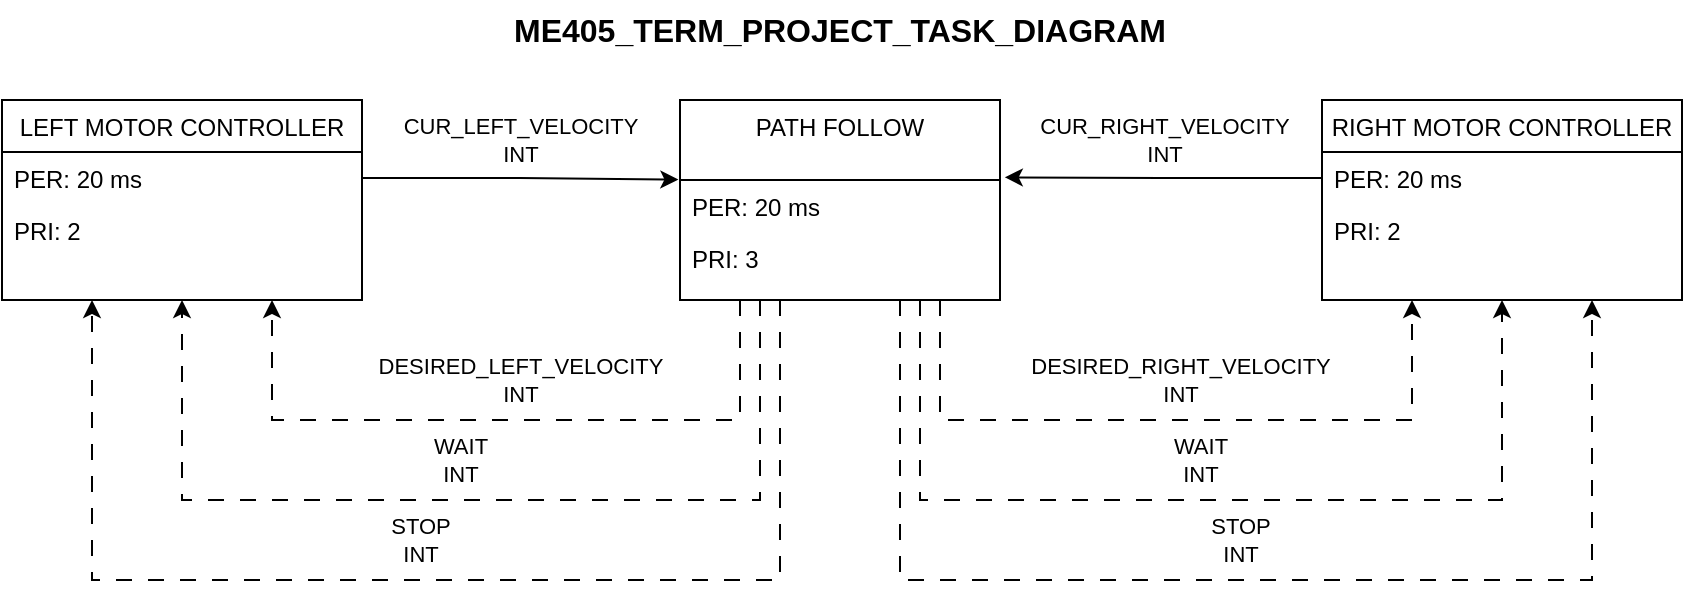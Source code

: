 <mxfile version="26.1.1">
  <diagram id="C5RBs43oDa-KdzZeNtuy" name="Page-1">
    <mxGraphModel dx="1584" dy="1133" grid="1" gridSize="10" guides="1" tooltips="1" connect="1" arrows="1" fold="1" page="1" pageScale="1" pageWidth="1169" pageHeight="827" math="0" shadow="0">
      <root>
        <mxCell id="WIyWlLk6GJQsqaUBKTNV-0" />
        <mxCell id="WIyWlLk6GJQsqaUBKTNV-1" parent="WIyWlLk6GJQsqaUBKTNV-0" />
        <mxCell id="OLBQN6s_IdL9KVqFqB7C-19" style="edgeStyle=orthogonalEdgeStyle;rounded=0;orthogonalLoop=1;jettySize=auto;html=1;entryX=0.25;entryY=1;entryDx=0;entryDy=0;dashed=1;dashPattern=8 8;" parent="WIyWlLk6GJQsqaUBKTNV-1" target="OLBQN6s_IdL9KVqFqB7C-2" edge="1">
          <mxGeometry relative="1" as="geometry">
            <Array as="points">
              <mxPoint x="490" y="320" />
              <mxPoint x="726" y="320" />
            </Array>
            <mxPoint x="490" y="260" as="sourcePoint" />
          </mxGeometry>
        </mxCell>
        <mxCell id="OLBQN6s_IdL9KVqFqB7C-22" value="DESIRED_RIGHT_VELOCITY&lt;div&gt;INT&lt;br&gt;&lt;/div&gt;" style="edgeLabel;html=1;align=center;verticalAlign=middle;resizable=0;points=[];" parent="OLBQN6s_IdL9KVqFqB7C-19" connectable="0" vertex="1">
          <mxGeometry x="0.539" y="-2" relative="1" as="geometry">
            <mxPoint x="-94" y="-22" as="offset" />
          </mxGeometry>
        </mxCell>
        <mxCell id="zkfFHV4jXpPFQw0GAbJ--0" value="PATH FOLLOW" style="swimlane;fontStyle=0;align=center;verticalAlign=top;childLayout=stackLayout;horizontal=1;startSize=40;horizontalStack=0;resizeParent=1;resizeLast=0;collapsible=1;marginBottom=0;rounded=0;shadow=0;strokeWidth=1;" parent="WIyWlLk6GJQsqaUBKTNV-1" vertex="1">
          <mxGeometry x="360" y="160" width="160" height="100" as="geometry">
            <mxRectangle x="230" y="140" width="160" height="26" as="alternateBounds" />
          </mxGeometry>
        </mxCell>
        <mxCell id="zkfFHV4jXpPFQw0GAbJ--1" value="PER: 20 ms" style="text;align=left;verticalAlign=top;spacingLeft=4;spacingRight=4;overflow=hidden;rotatable=0;points=[[0,0.5],[1,0.5]];portConstraint=eastwest;" parent="zkfFHV4jXpPFQw0GAbJ--0" vertex="1">
          <mxGeometry y="40" width="160" height="26" as="geometry" />
        </mxCell>
        <mxCell id="zkfFHV4jXpPFQw0GAbJ--2" value="PRI: 3" style="text;align=left;verticalAlign=top;spacingLeft=4;spacingRight=4;overflow=hidden;rotatable=0;points=[[0,0.5],[1,0.5]];portConstraint=eastwest;rounded=0;shadow=0;html=0;" parent="zkfFHV4jXpPFQw0GAbJ--0" vertex="1">
          <mxGeometry y="66" width="160" height="26" as="geometry" />
        </mxCell>
        <mxCell id="OLBQN6s_IdL9KVqFqB7C-26" style="edgeStyle=orthogonalEdgeStyle;rounded=0;orthogonalLoop=1;jettySize=auto;html=1;exitX=1;exitY=0.5;exitDx=0;exitDy=0;entryX=-0.005;entryY=-0.008;entryDx=0;entryDy=0;entryPerimeter=0;" parent="WIyWlLk6GJQsqaUBKTNV-1" source="zkfFHV4jXpPFQw0GAbJ--18" target="zkfFHV4jXpPFQw0GAbJ--1" edge="1">
          <mxGeometry relative="1" as="geometry">
            <Array as="points">
              <mxPoint x="280" y="199" />
              <mxPoint x="280" y="200" />
            </Array>
          </mxGeometry>
        </mxCell>
        <mxCell id="OLBQN6s_IdL9KVqFqB7C-30" value="CUR_LEFT_VELOCITY&lt;div&gt;INT&lt;br&gt;&lt;/div&gt;" style="edgeLabel;html=1;align=center;verticalAlign=middle;resizable=0;points=[];" parent="OLBQN6s_IdL9KVqFqB7C-26" connectable="0" vertex="1">
          <mxGeometry x="-0.049" y="1" relative="1" as="geometry">
            <mxPoint x="4" y="-18" as="offset" />
          </mxGeometry>
        </mxCell>
        <mxCell id="zkfFHV4jXpPFQw0GAbJ--17" value="LEFT MOTOR CONTROLLER" style="swimlane;fontStyle=0;align=center;verticalAlign=top;childLayout=stackLayout;horizontal=1;startSize=26;horizontalStack=0;resizeParent=1;resizeLast=0;collapsible=1;marginBottom=0;rounded=0;shadow=0;strokeWidth=1;" parent="WIyWlLk6GJQsqaUBKTNV-1" vertex="1">
          <mxGeometry x="21" y="160" width="180" height="100" as="geometry">
            <mxRectangle x="550" y="140" width="160" height="26" as="alternateBounds" />
          </mxGeometry>
        </mxCell>
        <mxCell id="zkfFHV4jXpPFQw0GAbJ--18" value="PER: 20 ms" style="text;align=left;verticalAlign=top;spacingLeft=4;spacingRight=4;overflow=hidden;rotatable=0;points=[[0,0.5],[1,0.5]];portConstraint=eastwest;" parent="zkfFHV4jXpPFQw0GAbJ--17" vertex="1">
          <mxGeometry y="26" width="180" height="26" as="geometry" />
        </mxCell>
        <mxCell id="zkfFHV4jXpPFQw0GAbJ--19" value="PRI: 2" style="text;align=left;verticalAlign=top;spacingLeft=4;spacingRight=4;overflow=hidden;rotatable=0;points=[[0,0.5],[1,0.5]];portConstraint=eastwest;rounded=0;shadow=0;html=0;" parent="zkfFHV4jXpPFQw0GAbJ--17" vertex="1">
          <mxGeometry y="52" width="180" height="26" as="geometry" />
        </mxCell>
        <mxCell id="OLBQN6s_IdL9KVqFqB7C-28" style="edgeStyle=orthogonalEdgeStyle;rounded=0;orthogonalLoop=1;jettySize=auto;html=1;exitX=0;exitY=0.5;exitDx=0;exitDy=0;entryX=1.015;entryY=-0.051;entryDx=0;entryDy=0;entryPerimeter=0;" parent="WIyWlLk6GJQsqaUBKTNV-1" source="OLBQN6s_IdL9KVqFqB7C-3" target="zkfFHV4jXpPFQw0GAbJ--1" edge="1">
          <mxGeometry relative="1" as="geometry" />
        </mxCell>
        <mxCell id="OLBQN6s_IdL9KVqFqB7C-32" value="&lt;div&gt;CUR_RIGHT_VELOCITY&lt;/div&gt;&lt;div&gt;INT&lt;/div&gt;" style="edgeLabel;html=1;align=center;verticalAlign=middle;resizable=0;points=[];" parent="OLBQN6s_IdL9KVqFqB7C-28" connectable="0" vertex="1">
          <mxGeometry x="-0.034" y="2" relative="1" as="geometry">
            <mxPoint x="-3" y="-21" as="offset" />
          </mxGeometry>
        </mxCell>
        <mxCell id="OLBQN6s_IdL9KVqFqB7C-2" value="RIGHT MOTOR CONTROLLER" style="swimlane;fontStyle=0;align=center;verticalAlign=top;childLayout=stackLayout;horizontal=1;startSize=26;horizontalStack=0;resizeParent=1;resizeLast=0;collapsible=1;marginBottom=0;rounded=0;shadow=0;strokeWidth=1;" parent="WIyWlLk6GJQsqaUBKTNV-1" vertex="1">
          <mxGeometry x="681" y="160" width="180" height="100" as="geometry">
            <mxRectangle x="550" y="140" width="160" height="26" as="alternateBounds" />
          </mxGeometry>
        </mxCell>
        <mxCell id="OLBQN6s_IdL9KVqFqB7C-3" value="PER: 20 ms" style="text;align=left;verticalAlign=top;spacingLeft=4;spacingRight=4;overflow=hidden;rotatable=0;points=[[0,0.5],[1,0.5]];portConstraint=eastwest;" parent="OLBQN6s_IdL9KVqFqB7C-2" vertex="1">
          <mxGeometry y="26" width="180" height="26" as="geometry" />
        </mxCell>
        <mxCell id="OLBQN6s_IdL9KVqFqB7C-4" value="PRI: 2" style="text;align=left;verticalAlign=top;spacingLeft=4;spacingRight=4;overflow=hidden;rotatable=0;points=[[0,0.5],[1,0.5]];portConstraint=eastwest;rounded=0;shadow=0;html=0;" parent="OLBQN6s_IdL9KVqFqB7C-2" vertex="1">
          <mxGeometry y="52" width="180" height="26" as="geometry" />
        </mxCell>
        <mxCell id="vtS-NNDpnHK3G81qCPts-14" value="" style="endArrow=classic;html=1;rounded=0;entryX=0.75;entryY=1;entryDx=0;entryDy=0;dashed=1;dashPattern=8 8;" parent="WIyWlLk6GJQsqaUBKTNV-1" target="zkfFHV4jXpPFQw0GAbJ--17" edge="1">
          <mxGeometry width="50" height="50" relative="1" as="geometry">
            <mxPoint x="390" y="260" as="sourcePoint" />
            <mxPoint x="440" y="310" as="targetPoint" />
            <Array as="points">
              <mxPoint x="390" y="320" />
              <mxPoint x="156" y="320" />
            </Array>
          </mxGeometry>
        </mxCell>
        <mxCell id="vtS-NNDpnHK3G81qCPts-15" value="DESIRED_LEFT_VELOCITY&lt;div&gt;INT&lt;br&gt;&lt;/div&gt;" style="edgeLabel;html=1;align=center;verticalAlign=middle;resizable=0;points=[];" parent="WIyWlLk6GJQsqaUBKTNV-1" connectable="0" vertex="1">
          <mxGeometry x="279.997" y="300.0" as="geometry" />
        </mxCell>
        <mxCell id="jYvZLxh6S1slwgtpNbhA-0" value="" style="endArrow=classic;html=1;rounded=0;dashed=1;dashPattern=8 8;entryX=0.5;entryY=1;entryDx=0;entryDy=0;exitX=0.25;exitY=1;exitDx=0;exitDy=0;" parent="WIyWlLk6GJQsqaUBKTNV-1" source="zkfFHV4jXpPFQw0GAbJ--0" target="zkfFHV4jXpPFQw0GAbJ--17" edge="1">
          <mxGeometry width="50" height="50" relative="1" as="geometry">
            <mxPoint x="410" y="260" as="sourcePoint" />
            <mxPoint x="140" y="260" as="targetPoint" />
            <Array as="points">
              <mxPoint x="400" y="360" />
              <mxPoint x="270" y="360" />
              <mxPoint x="111" y="360" />
            </Array>
          </mxGeometry>
        </mxCell>
        <mxCell id="jYvZLxh6S1slwgtpNbhA-1" value="WAIT&lt;div&gt;INT&lt;br&gt;&lt;/div&gt;" style="edgeLabel;html=1;align=center;verticalAlign=middle;resizable=0;points=[];" parent="WIyWlLk6GJQsqaUBKTNV-1" connectable="0" vertex="1">
          <mxGeometry x="249.997" y="340.0" as="geometry" />
        </mxCell>
        <mxCell id="jYvZLxh6S1slwgtpNbhA-2" value="" style="endArrow=classic;html=1;rounded=0;dashed=1;dashPattern=8 8;entryX=0.25;entryY=1;entryDx=0;entryDy=0;" parent="WIyWlLk6GJQsqaUBKTNV-1" target="zkfFHV4jXpPFQw0GAbJ--17" edge="1">
          <mxGeometry width="50" height="50" relative="1" as="geometry">
            <mxPoint x="410" y="260" as="sourcePoint" />
            <mxPoint x="130" y="260" as="targetPoint" />
            <Array as="points">
              <mxPoint x="410" y="400" />
              <mxPoint x="270" y="400" />
              <mxPoint x="66" y="400" />
            </Array>
          </mxGeometry>
        </mxCell>
        <mxCell id="jYvZLxh6S1slwgtpNbhA-3" value="STOP&lt;div&gt;INT&lt;br&gt;&lt;/div&gt;" style="edgeLabel;html=1;align=center;verticalAlign=middle;resizable=0;points=[];" parent="WIyWlLk6GJQsqaUBKTNV-1" connectable="0" vertex="1">
          <mxGeometry x="229.997" y="380.0" as="geometry" />
        </mxCell>
        <mxCell id="jYvZLxh6S1slwgtpNbhA-4" value="WAIT&lt;div&gt;INT&lt;br&gt;&lt;/div&gt;" style="edgeLabel;html=1;align=center;verticalAlign=middle;resizable=0;points=[];" parent="WIyWlLk6GJQsqaUBKTNV-1" connectable="0" vertex="1">
          <mxGeometry x="619.997" y="340.0" as="geometry" />
        </mxCell>
        <mxCell id="jYvZLxh6S1slwgtpNbhA-5" value="STOP&lt;div&gt;INT&lt;br&gt;&lt;/div&gt;" style="edgeLabel;html=1;align=center;verticalAlign=middle;resizable=0;points=[];" parent="WIyWlLk6GJQsqaUBKTNV-1" connectable="0" vertex="1">
          <mxGeometry x="639.997" y="380.0" as="geometry" />
        </mxCell>
        <mxCell id="jYvZLxh6S1slwgtpNbhA-8" value="" style="endArrow=classic;html=1;rounded=0;dashed=1;dashPattern=8 8;exitX=0.75;exitY=1;exitDx=0;exitDy=0;entryX=0.5;entryY=1;entryDx=0;entryDy=0;" parent="WIyWlLk6GJQsqaUBKTNV-1" source="zkfFHV4jXpPFQw0GAbJ--0" target="OLBQN6s_IdL9KVqFqB7C-2" edge="1">
          <mxGeometry width="50" height="50" relative="1" as="geometry">
            <mxPoint x="804" y="274" as="sourcePoint" />
            <mxPoint x="790" y="260" as="targetPoint" />
            <Array as="points">
              <mxPoint x="480" y="360" />
              <mxPoint x="771" y="360" />
            </Array>
          </mxGeometry>
        </mxCell>
        <mxCell id="jYvZLxh6S1slwgtpNbhA-9" value="" style="endArrow=classic;html=1;rounded=0;dashed=1;dashPattern=8 8;entryX=0.75;entryY=1;entryDx=0;entryDy=0;" parent="WIyWlLk6GJQsqaUBKTNV-1" target="OLBQN6s_IdL9KVqFqB7C-2" edge="1">
          <mxGeometry width="50" height="50" relative="1" as="geometry">
            <mxPoint x="470" y="260" as="sourcePoint" />
            <mxPoint x="470" y="274" as="targetPoint" />
            <Array as="points">
              <mxPoint x="470" y="400" />
              <mxPoint x="816" y="400" />
            </Array>
          </mxGeometry>
        </mxCell>
        <mxCell id="VMcUV8qepghhg_bURHIM-3" value="&lt;font style=&quot;font-size: 16px;&quot;&gt;&lt;b&gt;ME405_TERM_PROJECT_TASK_DIAGRAM&lt;/b&gt;&lt;/font&gt;" style="text;html=1;align=center;verticalAlign=middle;whiteSpace=wrap;rounded=0;" parent="WIyWlLk6GJQsqaUBKTNV-1" vertex="1">
          <mxGeometry x="270" y="110" width="340" height="30" as="geometry" />
        </mxCell>
      </root>
    </mxGraphModel>
  </diagram>
</mxfile>

